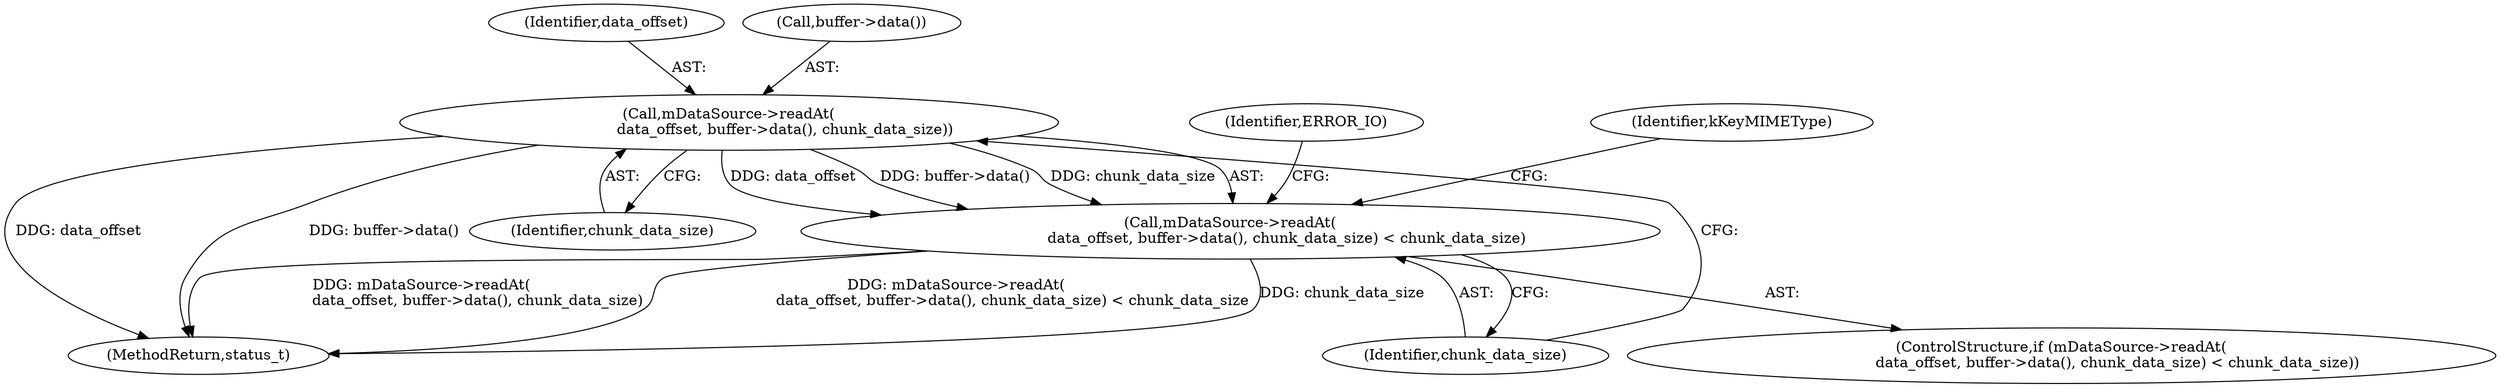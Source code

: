 digraph "0_Android_8a3a2f6ea7defe1a81bb32b3c9f3537f84749b9d@API" {
"1001721" [label="(Call,mDataSource->readAt(\n                        data_offset, buffer->data(), chunk_data_size))"];
"1001720" [label="(Call,mDataSource->readAt(\n                        data_offset, buffer->data(), chunk_data_size) < chunk_data_size)"];
"1001724" [label="(Identifier,chunk_data_size)"];
"1003923" [label="(MethodReturn,status_t)"];
"1001722" [label="(Identifier,data_offset)"];
"1001720" [label="(Call,mDataSource->readAt(\n                        data_offset, buffer->data(), chunk_data_size) < chunk_data_size)"];
"1001725" [label="(Identifier,chunk_data_size)"];
"1001721" [label="(Call,mDataSource->readAt(\n                        data_offset, buffer->data(), chunk_data_size))"];
"1001719" [label="(ControlStructure,if (mDataSource->readAt(\n                        data_offset, buffer->data(), chunk_data_size) < chunk_data_size))"];
"1001728" [label="(Identifier,ERROR_IO)"];
"1001731" [label="(Identifier,kKeyMIMEType)"];
"1001723" [label="(Call,buffer->data())"];
"1001721" -> "1001720"  [label="AST: "];
"1001721" -> "1001724"  [label="CFG: "];
"1001722" -> "1001721"  [label="AST: "];
"1001723" -> "1001721"  [label="AST: "];
"1001724" -> "1001721"  [label="AST: "];
"1001725" -> "1001721"  [label="CFG: "];
"1001721" -> "1003923"  [label="DDG: data_offset"];
"1001721" -> "1003923"  [label="DDG: buffer->data()"];
"1001721" -> "1001720"  [label="DDG: data_offset"];
"1001721" -> "1001720"  [label="DDG: buffer->data()"];
"1001721" -> "1001720"  [label="DDG: chunk_data_size"];
"1001720" -> "1001719"  [label="AST: "];
"1001720" -> "1001725"  [label="CFG: "];
"1001725" -> "1001720"  [label="AST: "];
"1001728" -> "1001720"  [label="CFG: "];
"1001731" -> "1001720"  [label="CFG: "];
"1001720" -> "1003923"  [label="DDG: chunk_data_size"];
"1001720" -> "1003923"  [label="DDG: mDataSource->readAt(\n                        data_offset, buffer->data(), chunk_data_size)"];
"1001720" -> "1003923"  [label="DDG: mDataSource->readAt(\n                        data_offset, buffer->data(), chunk_data_size) < chunk_data_size"];
}
